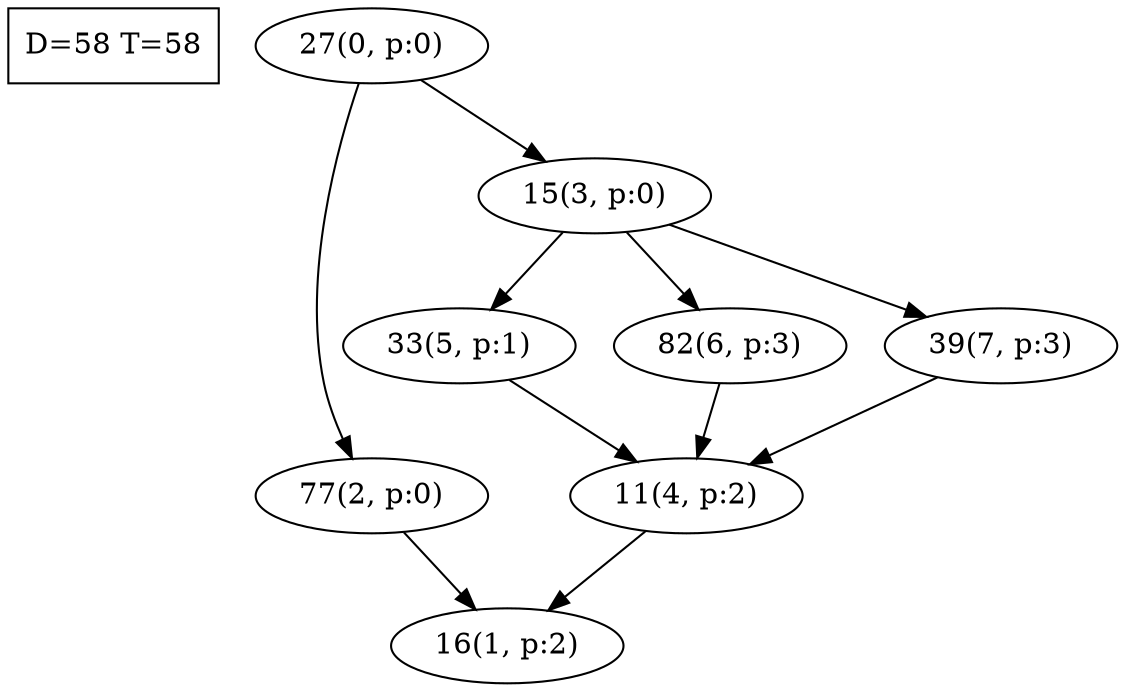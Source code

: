 digraph Task {
i [shape=box, label="D=58 T=58"]; 
0 [label="27(0, p:0)"];
1 [label="16(1, p:2)"];
2 [label="77(2, p:0)"];
3 [label="15(3, p:0)"];
4 [label="11(4, p:2)"];
5 [label="33(5, p:1)"];
6 [label="82(6, p:3)"];
7 [label="39(7, p:3)"];
0 -> 2;
0 -> 3;
2 -> 1;
3 -> 5;
3 -> 6;
3 -> 7;
4 -> 1;
5 -> 4;
6 -> 4;
7 -> 4;
}